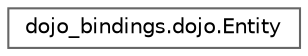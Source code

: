 digraph "Graphical Class Hierarchy"
{
 // LATEX_PDF_SIZE
  bgcolor="transparent";
  edge [fontname=Helvetica,fontsize=10,labelfontname=Helvetica,labelfontsize=10];
  node [fontname=Helvetica,fontsize=10,shape=box,height=0.2,width=0.4];
  rankdir="LR";
  Node0 [id="Node000000",label="dojo_bindings.dojo.Entity",height=0.2,width=0.4,color="grey40", fillcolor="white", style="filled",URL="$structdojo__bindings_1_1dojo_1_1_entity.html",tooltip=" "];
}
